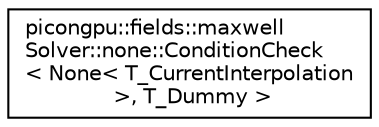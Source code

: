 digraph "Graphical Class Hierarchy"
{
 // LATEX_PDF_SIZE
  edge [fontname="Helvetica",fontsize="10",labelfontname="Helvetica",labelfontsize="10"];
  node [fontname="Helvetica",fontsize="10",shape=record];
  rankdir="LR";
  Node0 [label="picongpu::fields::maxwell\lSolver::none::ConditionCheck\l\< None\< T_CurrentInterpolation\l \>, T_Dummy \>",height=0.2,width=0.4,color="black", fillcolor="white", style="filled",URL="$structpicongpu_1_1fields_1_1maxwell_solver_1_1none_1_1_condition_check_3_01_none_3_01_t___currendb1f58be2334592e39643f7502db4404.html",tooltip=" "];
}
